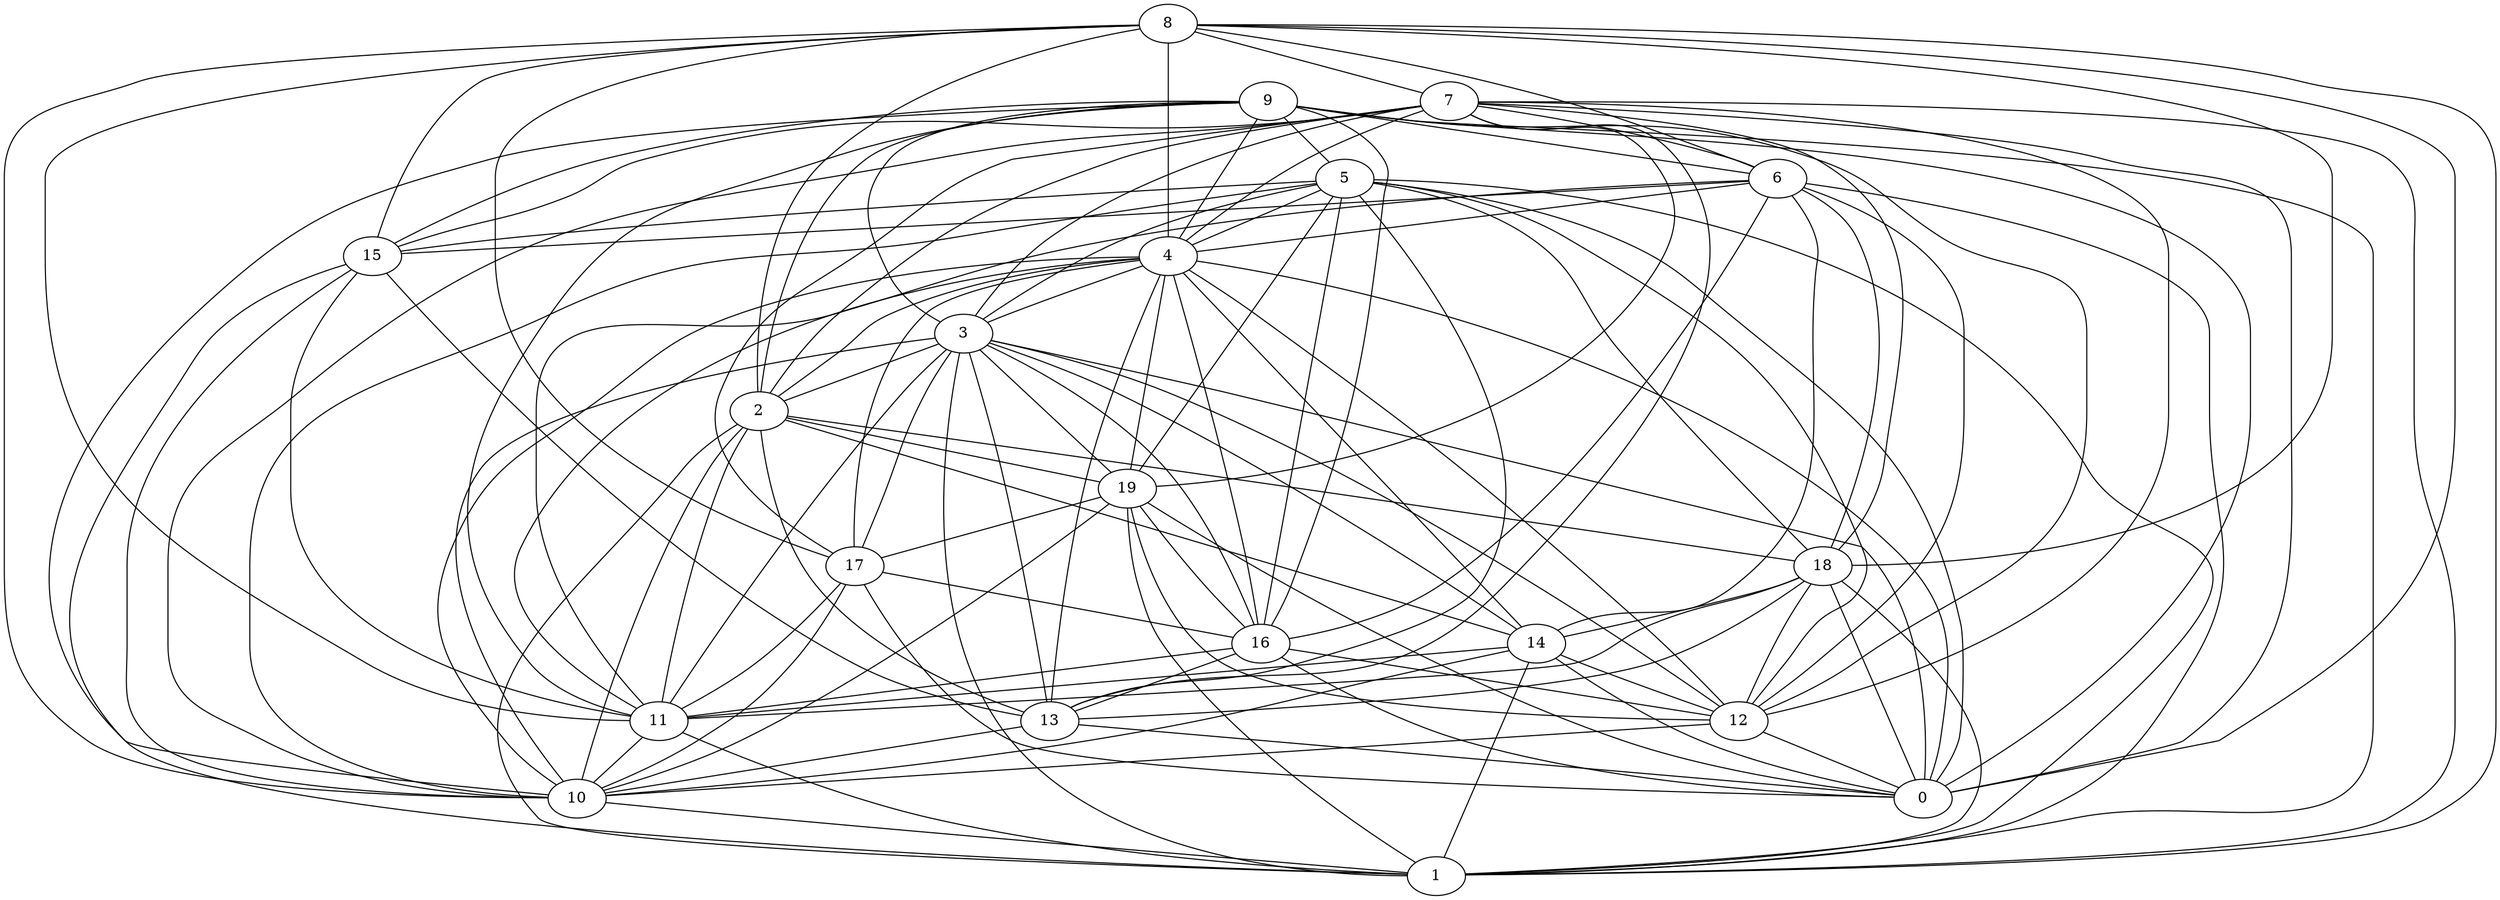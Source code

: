 digraph GG_graph {

subgraph G_graph {
edge [color = black]
"14" -> "0" [dir = none]
"14" -> "11" [dir = none]
"14" -> "1" [dir = none]
"10" -> "1" [dir = none]
"8" -> "6" [dir = none]
"8" -> "18" [dir = none]
"8" -> "0" [dir = none]
"8" -> "10" [dir = none]
"8" -> "15" [dir = none]
"8" -> "7" [dir = none]
"8" -> "17" [dir = none]
"8" -> "2" [dir = none]
"8" -> "4" [dir = none]
"5" -> "19" [dir = none]
"5" -> "10" [dir = none]
"5" -> "15" [dir = none]
"3" -> "2" [dir = none]
"3" -> "17" [dir = none]
"3" -> "13" [dir = none]
"3" -> "11" [dir = none]
"3" -> "12" [dir = none]
"18" -> "11" [dir = none]
"11" -> "10" [dir = none]
"9" -> "6" [dir = none]
"9" -> "10" [dir = none]
"9" -> "15" [dir = none]
"9" -> "12" [dir = none]
"15" -> "13" [dir = none]
"15" -> "11" [dir = none]
"13" -> "10" [dir = none]
"17" -> "0" [dir = none]
"17" -> "16" [dir = none]
"17" -> "11" [dir = none]
"7" -> "4" [dir = none]
"7" -> "19" [dir = none]
"7" -> "2" [dir = none]
"7" -> "6" [dir = none]
"7" -> "3" [dir = none]
"7" -> "1" [dir = none]
"7" -> "13" [dir = none]
"7" -> "0" [dir = none]
"12" -> "10" [dir = none]
"2" -> "18" [dir = none]
"2" -> "14" [dir = none]
"4" -> "2" [dir = none]
"4" -> "16" [dir = none]
"4" -> "3" [dir = none]
"4" -> "10" [dir = none]
"4" -> "14" [dir = none]
"19" -> "16" [dir = none]
"19" -> "1" [dir = none]
"19" -> "12" [dir = none]
"19" -> "0" [dir = none]
"19" -> "17" [dir = none]
"6" -> "15" [dir = none]
"6" -> "12" [dir = none]
"6" -> "4" [dir = none]
"5" -> "18" [dir = none]
"3" -> "0" [dir = none]
"2" -> "13" [dir = none]
"8" -> "11" [dir = none]
"17" -> "10" [dir = none]
"2" -> "11" [dir = none]
"4" -> "0" [dir = none]
"14" -> "12" [dir = none]
"13" -> "0" [dir = none]
"9" -> "3" [dir = none]
"9" -> "0" [dir = none]
"14" -> "10" [dir = none]
"18" -> "0" [dir = none]
"6" -> "16" [dir = none]
"11" -> "1" [dir = none]
"4" -> "13" [dir = none]
"2" -> "19" [dir = none]
"5" -> "16" [dir = none]
"4" -> "19" [dir = none]
"9" -> "5" [dir = none]
"3" -> "10" [dir = none]
"7" -> "15" [dir = none]
"5" -> "13" [dir = none]
"5" -> "4" [dir = none]
"16" -> "0" [dir = none]
"5" -> "0" [dir = none]
"16" -> "12" [dir = none]
"9" -> "4" [dir = none]
"18" -> "13" [dir = none]
"8" -> "1" [dir = none]
"16" -> "11" [dir = none]
"19" -> "10" [dir = none]
"5" -> "12" [dir = none]
"18" -> "12" [dir = none]
"7" -> "18" [dir = none]
"4" -> "11" [dir = none]
"4" -> "12" [dir = none]
"5" -> "1" [dir = none]
"3" -> "19" [dir = none]
"12" -> "0" [dir = none]
"9" -> "2" [dir = none]
"7" -> "17" [dir = none]
"15" -> "10" [dir = none]
"16" -> "13" [dir = none]
"4" -> "17" [dir = none]
"7" -> "12" [dir = none]
"3" -> "14" [dir = none]
"6" -> "14" [dir = none]
"9" -> "16" [dir = none]
"9" -> "1" [dir = none]
"2" -> "1" [dir = none]
"3" -> "16" [dir = none]
"6" -> "1" [dir = none]
"18" -> "1" [dir = none]
"18" -> "14" [dir = none]
"6" -> "11" [dir = none]
"3" -> "1" [dir = none]
"5" -> "3" [dir = none]
"2" -> "10" [dir = none]
"9" -> "11" [dir = none]
"7" -> "10" [dir = none]
"6" -> "18" [dir = none]
"15" -> "1" [dir = none]
}

}
